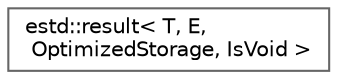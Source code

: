digraph "Graphical Class Hierarchy"
{
 // LATEX_PDF_SIZE
  bgcolor="transparent";
  edge [fontname=Helvetica,fontsize=10,labelfontname=Helvetica,labelfontsize=10];
  node [fontname=Helvetica,fontsize=10,shape=box,height=0.2,width=0.4];
  rankdir="LR";
  Node0 [id="Node000000",label="estd::result\< T, E,\l OptimizedStorage, IsVoid \>",height=0.2,width=0.4,color="grey40", fillcolor="white", style="filled",URL="$dc/d06/classestd_1_1result.html",tooltip=" "];
}
